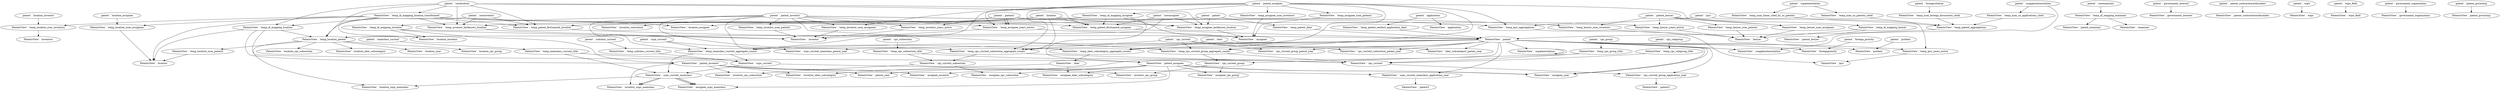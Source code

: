 digraph
{
	"`patent`.`patent_assignee`";
"`PatentsView`.`temp_id_mapping_assignee`";
"`patent`.`patent_inventor`";
"`PatentsView`.`temp_id_mapping_inventor`";
"`patent`.`patent_lawyer`";
"`PatentsView`.`temp_id_mapping_lawyer`";
"`patent`.`rawexaminer`";
"`PatentsView`.`temp_id_mapping_examiner`";
"`patent`.`rawlocation`";
"`PatentsView`.`temp_id_mapping_location_transformed`";
"`PatentsView`.`temp_id_mapping_location`";
"`patent`.`rawassignee`";
"`patent`.`location`";
"`PatentsView`.`temp_patent_firstnamed_assignee`";
"`patent`.`rawinventor`";
"`PatentsView`.`temp_patent_firstnamed_inventor`";
"`patent`.`foreigncitation`";
"`patent`.`usapplicationcitation`";
"`patent`.`uspatentcitation`";
"`PatentsView`.`temp_num_foreign_documents_cited`";
"`PatentsView`.`temp_num_us_applications_cited`";
"`PatentsView`.`temp_num_us_patents_cited`";
"`PatentsView`.`temp_num_times_cited_by_us_patents`";
"`PatentsView`.`temp_patent_aggregations`";
"`patent`.`application`";
"`PatentsView`.`temp_patent_earliest_application_date`";
"`patent`.`patent`";
"`PatentsView`.`temp_patent_date`";
"`patent`.`location_assignee`";
"`PatentsView`.`temp_location_num_assignees`";
"`patent`.`location_inventor`";
"`PatentsView`.`temp_location_num_inventors`";
"`PatentsView`.`temp_location_patent`";
"`PatentsView`.`temp_location_num_patents`";
"`PatentsView`.`temp_assignee_lastknown_location`";
"`PatentsView`.`temp_assignee_num_patents`";
"`PatentsView`.`temp_assignee_num_inventors`";
"`patent`.`patents`";
"`PatentsView`.`temp_assignee_years_active`";
"`PatentsView`.`temp_inventor_lastknown_location`";
"`PatentsView`.`temp_inventor_num_patents`";
"`PatentsView`.`temp_inventor_num_assignees`";
"`PatentsView`.`temp_inventor_years_active`";
"`PatentsView`.`temp_lawyer_num_patents`";
"`PatentsView`.`temp_lawyer_num_assignees`";
"`PatentsView`.`temp_lawyer_num_inventors`";
"`PatentsView`.`temp_lawyer_years_active`";
"`patent`.`cpc_current`";
"`PatentsView`.`patent`";
"`PatentsView`.`temp_cpc_current_subsection_aggregate_counts`";
"`patent`.`cpc_subsection`";
"`PatentsView`.`temp_cpc_subsection_title`";
"`PatentsView`.`temp_cpc_current_group_aggregate_counts`";
"`patent`.`cpc_group`";
"`PatentsView`.`temp_cpc_group_title`";
"`patent`.`cpc_subgroup`";
"`PatentsView`.`temp_cpc_subgroup_title`";
"`patent`.`ipcr`";
"`PatentsView`.`temp_ipcr_aggregations`";
"`PatentsView`.`temp_ipcr_years_active`";
"`patent`.`nber`";
"`PatentsView`.`temp_nber_subcategory_aggregate_counts`";
"`patent`.`uspc_current`";
"`PatentsView`.`temp_mainclass_current_aggregate_counts`";
"`patent`.`mainclass_current`";
"`PatentsView`.`temp_mainclass_current_title`";
"`patent`.`subclass_current`";
"`PatentsView`.`temp_subclass_current_title`";
"`PatentsView`.`patent_assignee`";
"`PatentsView`.`cpc_current_group`";
"`PatentsView`.`cpc_current_subsection`";
"`PatentsView`.`patent_inventor`";
"`PatentsView`.`nber`";
"`PatentsView`.`uspc_current_mainclass`";
"`PatentsView`.`location_assignee`";
"`PatentsView`.`assignee`";
"`PatentsView`.`location_inventor`";
"`PatentsView`.`inventor`";
"`PatentsView`.`patent_lawyer`";
"`PatentsView`.`lawyer`";
"`PatentsView`.`patent_examiner`";
"`PatentsView`.`examiner`";
"`PatentsView`.`location`";
"`PatentsView`.`inventors`";
"`PatentsView`.`location_cpc_subsection`";
"`PatentsView`.`location_cpc_group`";
"`PatentsView`.`location_uspc_mainclass`";
"`PatentsView`.`location_nber_subcategory`";
"`PatentsView`.`location_year`";
"`PatentsView`.`cpc_current`";
"`PatentsView`.`ipcr`";
"`PatentsView`.`uspc_current`";
"`PatentsView`.`application`";
"`PatentsView`.`assignee_cpc_group`";
"`PatentsView`.`assignee_cpc_subsection`";
"`PatentsView`.`assignee_inventor`";
"`PatentsView`.`assignee_nber_subcategory`";
"`PatentsView`.`assignee_uspc_mainclass`";
"`PatentsView`.`assignee_year`";
"`patent`.`patent_assignee`"->"`PatentsView`.`temp_id_mapping_assignee`";
"`PatentsView`.`temp_id_mapping_assignee`"->"`PatentsView`.`patent_assignee`";
"`PatentsView`.`temp_id_mapping_assignee`"->"`PatentsView`.`location_assignee`";
"`PatentsView`.`temp_id_mapping_assignee`"->"`PatentsView`.`assignee`";
"`patent`.`patent_inventor`"->"`PatentsView`.`temp_id_mapping_inventor`";
"`PatentsView`.`temp_id_mapping_inventor`"->"`PatentsView`.`patent_inventor`";
"`PatentsView`.`temp_id_mapping_inventor`"->"`PatentsView`.`location_inventor`";
"`PatentsView`.`temp_id_mapping_inventor`"->"`PatentsView`.`inventor`";
"`patent`.`patent_lawyer`"->"`PatentsView`.`temp_id_mapping_lawyer`";
"`PatentsView`.`temp_id_mapping_lawyer`"->"`PatentsView`.`patent_lawyer`";
"`PatentsView`.`temp_id_mapping_lawyer`"->"`PatentsView`.`lawyer`";
"`patent`.`rawexaminer`"->"`PatentsView`.`temp_id_mapping_examiner`";
"`PatentsView`.`temp_id_mapping_examiner`"->"`PatentsView`.`patent_examiner`";
"`PatentsView`.`temp_id_mapping_examiner`"->"`PatentsView`.`examiner`";
"`patent`.`rawlocation`"->"`PatentsView`.`temp_id_mapping_location_transformed`";
"`PatentsView`.`temp_id_mapping_location_transformed`"->"`PatentsView`.`location`";
"`PatentsView`.`temp_id_mapping_location_transformed`"->"`PatentsView`.`location_assignee`";
"`PatentsView`.`temp_id_mapping_location_transformed`"->"`PatentsView`.`location_inventor`";
"`patent`.`rawlocation`"->"`PatentsView`.`temp_id_mapping_location`";
"`PatentsView`.`temp_id_mapping_location_transformed`"->"`PatentsView`.`temp_id_mapping_location`";
"`PatentsView`.`temp_id_mapping_location`"->"`PatentsView`.`location`";
"`PatentsView`.`temp_id_mapping_location`"->"`PatentsView`.`patent_assignee`";
"`PatentsView`.`temp_id_mapping_location`"->"`PatentsView`.`patent_inventor`";
"`patent`.`rawlocation`"->"`PatentsView`.`temp_patent_firstnamed_assignee`";
"`patent`.`rawassignee`"->"`PatentsView`.`temp_patent_firstnamed_assignee`";
"`patent`.`location`"->"`PatentsView`.`temp_patent_firstnamed_assignee`";
"`PatentsView`.`temp_id_mapping_assignee`"->"`PatentsView`.`temp_patent_firstnamed_assignee`";
"`PatentsView`.`temp_id_mapping_location_transformed`"->"`PatentsView`.`temp_patent_firstnamed_assignee`";
"`PatentsView`.`temp_patent_firstnamed_assignee`"->"`PatentsView`.`patent`";
"`patent`.`rawlocation`"->"`PatentsView`.`temp_patent_firstnamed_inventor`";
"`patent`.`rawinventor`"->"`PatentsView`.`temp_patent_firstnamed_inventor`";
"`patent`.`location`"->"`PatentsView`.`temp_patent_firstnamed_inventor`";
"`PatentsView`.`temp_id_mapping_assignee`"->"`PatentsView`.`temp_patent_firstnamed_inventor`";
"`PatentsView`.`temp_id_mapping_location_transformed`"->"`PatentsView`.`temp_patent_firstnamed_inventor`";
"`PatentsView`.`temp_patent_firstnamed_inventor`"->"`PatentsView`.`patent`";
"`patent`.`foreigncitation`"->"`PatentsView`.`temp_num_foreign_documents_cited`";
"`patent`.`usapplicationcitation`"->"`PatentsView`.`temp_num_us_applications_cited`";
"`patent`.`uspatentcitation`"->"`PatentsView`.`temp_num_us_patents_cited`";
"`patent`.`uspatentcitation`"->"`PatentsView`.`temp_num_times_cited_by_us_patents`";
"`PatentsView`.`temp_num_foreign_documents_cited`"->"`PatentsView`.`temp_patent_aggregations`";
"`PatentsView`.`temp_num_us_applications_cited`"->"`PatentsView`.`temp_patent_aggregations`";
"`PatentsView`.`temp_num_us_patents_cited`"->"`PatentsView`.`temp_patent_aggregations`";
"`PatentsView`.`temp_num_times_cited_by_us_patents`"->"`PatentsView`.`temp_patent_aggregations`";
"`PatentsView`.`temp_patent_aggregations`"->"`PatentsView`.`patent`";
"`patent`.`application`"->"`PatentsView`.`temp_patent_earliest_application_date`";
"`PatentsView`.`temp_patent_earliest_application_date`"->"`PatentsView`.`patent`";
"`patent`.`patent`"->"`PatentsView`.`temp_patent_date`";
"`PatentsView`.`temp_patent_date`"->"`PatentsView`.`patent`";
"`patent`.`location_assignee`"->"`PatentsView`.`temp_location_num_assignees`";
"`PatentsView`.`temp_id_mapping_location_transformed`"->"`PatentsView`.`temp_location_num_assignees`";
"`PatentsView`.`temp_location_num_assignees`"->"`PatentsView`.`location`";
"`patent`.`location_inventor`"->"`PatentsView`.`temp_location_num_inventors`";
"`PatentsView`.`temp_id_mapping_location_transformed`"->"`PatentsView`.`temp_location_num_inventors`";
"`PatentsView`.`temp_location_num_inventors`"->"`PatentsView`.`inventors`";
"`patent`.`rawlocation`"->"`PatentsView`.`temp_location_patent`";
"`patent`.`rawinventor`"->"`PatentsView`.`temp_location_patent`";
"`patent`.`rawassignee`"->"`PatentsView`.`temp_location_patent`";
"`PatentsView`.`temp_id_mapping_location`"->"`PatentsView`.`temp_location_patent`";
"`PatentsView`.`temp_location_patent`"->"`PatentsView`.`location_cpc_subsection`";
"`PatentsView`.`temp_location_patent`"->"`PatentsView`.`location_cpc_group`";
"`PatentsView`.`temp_location_patent`"->"`PatentsView`.`location_uspc_mainclass`";
"`PatentsView`.`temp_location_patent`"->"`PatentsView`.`location_nber_subcategory`";
"`PatentsView`.`temp_location_patent`"->"`PatentsView`.`location_year`";
"`PatentsView`.`temp_location_patent`"->"`PatentsView`.`temp_location_num_patents`";
"`PatentsView`.`temp_location_num_patents`"->"`PatentsView`.`location`";
"`patent`.`rawassignee`"->"`PatentsView`.`temp_assignee_lastknown_location`";
"`patent`.`patent`"->"`PatentsView`.`temp_assignee_lastknown_location`";
"`patent`.`location`"->"`PatentsView`.`temp_assignee_lastknown_location`";
"`patent`.`rawlocation`"->"`PatentsView`.`temp_assignee_lastknown_location`";
"`PatentsView`.`temp_id_mapping_location_transformed`"->"`PatentsView`.`temp_assignee_lastknown_location`";
"`PatentsView`.`temp_assignee_lastknown_location`"->"`PatentsView`.`assignee`";
"`patent`.`patent_assignee`"->"`PatentsView`.`temp_assignee_num_patents`";
"`PatentsView`.`temp_assignee_num_patents`"->"`PatentsView`.`assignee`";
"`patent`.`patent_assignee`"->"`PatentsView`.`temp_assignee_num_inventors`";
"`PatentsView`.`temp_assignee_num_inventors`"->"`PatentsView`.`assignee`";
"`patent`.`patent_assignee`"->"`PatentsView`.`temp_assignee_years_active`";
"`patent`.`patents`"->"`PatentsView`.`temp_assignee_years_active`";
"`PatentsView`.`temp_assignee_years_active`"->"`PatentsView`.`assignee`";
"`patent`.`rawinventor`"->"`PatentsView`.`temp_inventor_lastknown_location`";
"`patent`.`patent`"->"`PatentsView`.`temp_inventor_lastknown_location`";
"`patent`.`location`"->"`PatentsView`.`temp_inventor_lastknown_location`";
"`patent`.`rawlocation`"->"`PatentsView`.`temp_inventor_lastknown_location`";
"`PatentsView`.`temp_id_mapping_location_transformed`"->"`PatentsView`.`temp_inventor_lastknown_location`";
"`PatentsView`.`temp_inventor_lastknown_location`"->"`PatentsView`.`inventor`";
"`patent`.`patent_inventor`"->"`PatentsView`.`temp_inventor_num_patents`";
"`PatentsView`.`temp_inventor_num_patents`"->"`PatentsView`.`inventor`";
"`patent`.`patent_inventor`"->"`PatentsView`.`temp_inventor_num_assignees`";
"`patent`.`patent_assignee`"->"`PatentsView`.`temp_inventor_num_assignees`";
"`PatentsView`.`temp_inventor_num_assignees`"->"`PatentsView`.`inventor`";
"`patent`.`patent_inventor`"->"`PatentsView`.`temp_inventor_years_active`";
"`patent`.`patents`"->"`PatentsView`.`temp_inventor_years_active`";
"`PatentsView`.`temp_inventor_years_active`"->"`PatentsView`.`inventor`";
"`patent`.`patent_inventor`"->"`PatentsView`.`temp_assignee_years_active`";
"`patent`.`patents`"->"`PatentsView`.`temp_assignee_years_active`";
"`PatentsView`.`temp_assignee_years_active`"->"`PatentsView`.`inventor`";
"`patent`.`patent_lawyer`"->"`PatentsView`.`temp_lawyer_num_patents`";
"`PatentsView`.`temp_lawyer_num_patents`"->"`PatentsView`.`lawyer`";
"`patent`.`patent_lawyer`"->"`PatentsView`.`temp_lawyer_num_assignees`";
"`patent`.`patent_assignee`"->"`PatentsView`.`temp_lawyer_num_assignees`";
"`PatentsView`.`temp_lawyer_num_assignees`"->"`PatentsView`.`lawyer`";
"`patent`.`patent_lawyer`"->"`PatentsView`.`temp_lawyer_num_inventors`";
"`patent`.`patent_inventor`"->"`PatentsView`.`temp_lawyer_num_inventors`";
"`PatentsView`.`temp_lawyer_num_inventors`"->"`PatentsView`.`lawyer`";
"`patent`.`patent_lawyer`"->"`PatentsView`.`temp_lawyer_years_active`";
"`patent`.`patents`"->"`PatentsView`.`temp_lawyer_years_active`";
"`PatentsView`.`temp_lawyer_years_active`"->"`PatentsView`.`lawyer`";
"`patent`.`cpc_current`"->"`PatentsView`.`temp_cpc_current_subsection_aggregate_counts`";
"`patent`.`patent_assignee`"->"`PatentsView`.`temp_cpc_current_subsection_aggregate_counts`";
"`patent`.`location`"->"`PatentsView`.`temp_cpc_current_subsection_aggregate_counts`";
"`patent`.`patent_inventor`"->"`PatentsView`.`temp_cpc_current_subsection_aggregate_counts`";
"`PatentsView`.`patent`"->"`PatentsView`.`temp_cpc_current_subsection_aggregate_counts`";
"`PatentsView`.`temp_cpc_current_subsection_aggregate_counts`"->"`PatentsView`.`cpc_current`";
"`PatentsView`.`temp_cpc_current_subsection_aggregate_counts`"->"`PatentsView`.`cpc_current_subsection`";
"`patent`.`cpc_subsection`"->"`PatentsView`.`temp_cpc_subsection_title`";
"`PatentsView`.`temp_cpc_subsection_title`"->"`PatentsView`.`cpc_current`";
"`PatentsView`.`temp_cpc_subsection_title`"->"`PatentsView`.`cpc_current_subsection`";
"`patent`.`cpc_current`"->"`PatentsView`.`temp_cpc_current_group_aggregate_counts`";
"`patent`.`patent_assignee`"->"`PatentsView`.`temp_cpc_current_group_aggregate_counts`";
"`patent`.`patent_inventor`"->"`PatentsView`.`temp_cpc_current_group_aggregate_counts`";
"`PatentsView`.`patent`"->"`PatentsView`.`temp_cpc_current_group_aggregate_counts`";
"`PatentsView`.`temp_cpc_current_group_aggregate_counts`"->"`PatentsView`.`cpc_current`";
"`PatentsView`.`temp_cpc_current_group_aggregate_counts`"->"`PatentsView`.`cpc_current_group`";
"`patent`.`cpc_group`"->"`PatentsView`.`temp_cpc_group_title`";
"`PatentsView`.`temp_cpc_group_title`"->"`PatentsView`.`cpc_current`";
"`PatentsView`.`temp_cpc_group_title`"->"`PatentsView`.`cpc_current_group`";
"`patent`.`cpc_subgroup`"->"`PatentsView`.`temp_cpc_subgroup_title`";
"`PatentsView`.`temp_cpc_subgroup_title`"->"`PatentsView`.`cpc_current`";
"`patent`.`ipcr`"->"`PatentsView`.`temp_ipcr_aggregations`";
"`patent`.`patent_assignee`"->"`PatentsView`.`temp_ipcr_aggregations`";
"`patent`.`patent_inventor`"->"`PatentsView`.`temp_ipcr_aggregations`";
"`PatentsView`.`temp_ipcr_aggregations`"->"`PatentsView`.`ipcr`";
"`patent`.`ipcr`"->"`PatentsView`.`temp_ipcr_years_active`";
"`PatentsView`.`patent`"->"`PatentsView`.`temp_ipcr_years_active`";
"`PatentsView`.`temp_ipcr_years_active`"->"`PatentsView`.`ipcr`";
"`patent`.`nber`"->"`PatentsView`.`temp_nber_subcategory_aggregate_counts`";
"`patent`.`patent_assignee`"->"`PatentsView`.`temp_nber_subcategory_aggregate_counts`";
"`patent`.`patent_inventor`"->"`PatentsView`.`temp_nber_subcategory_aggregate_counts`";
"`PatentsView`.`patent`"->"`PatentsView`.`temp_nber_subcategory_aggregate_counts`";
"`PatentsView`.`temp_nber_subcategory_aggregate_counts`"->"`PatentsView`.`nber`";
"`patent`.`uspc_current`"->"`PatentsView`.`temp_mainclass_current_aggregate_counts`";
"`patent`.`patent_assignee`"->"`PatentsView`.`temp_mainclass_current_aggregate_counts`";
"`patent`.`patent_inventor`"->"`PatentsView`.`temp_mainclass_current_aggregate_counts`";
"`PatentsView`.`patent`"->"`PatentsView`.`temp_mainclass_current_aggregate_counts`";
"`PatentsView`.`temp_mainclass_current_aggregate_counts`"->"`PatentsView`.`uspc_current`";
"`patent`.`mainclass_current`"->"`PatentsView`.`temp_mainclass_current_title`";
"`PatentsView`.`temp_mainclass_current_title`"->"`PatentsView`.`uspc_current`";
"`patent`.`subclass_current`"->"`PatentsView`.`temp_subclass_current_title`";
"`PatentsView`.`temp_subclass_current_title`"->"`PatentsView`.`uspc_current`";
"`patent`.`application`"->"`PatentsView`.`application`";
"`PatentsView`.`patent_assignee`"->"`PatentsView`.`assignee_cpc_group`";
"`PatentsView`.`cpc_current_group`"->"`PatentsView`.`assignee_cpc_group`";
"`PatentsView`.`patent_assignee`"->"`PatentsView`.`assignee_cpc_subsection`";
"`PatentsView`.`cpc_current_subsection`"->"`PatentsView`.`assignee_cpc_subsection`";
"`PatentsView`.`patent_assignee`"->"`PatentsView`.`assignee_inventor`";
"`PatentsView`.`patent_inventor`"->"`PatentsView`.`assignee_inventor`";
"`PatentsView`.`patent_assignee`"->"`PatentsView`.`assignee_nber_subcategory`";
"`PatentsView`.`nber`"->"`PatentsView`.`assignee_nber_subcategory`";
"`PatentsView`.`patent_assignee`"->"`PatentsView`.`assignee_uspc_mainclass`";
"`PatentsView`.`uspc_current_mainclass`"->"`PatentsView`.`assignee_uspc_mainclass`";
"`PatentsView`.`patent_assignee`"->"`PatentsView`.`assignee_year`";
"`PatentsView`.`patent`"->"`PatentsView`.`assignee_year`";
"`PatentsView`.`patent_assignee`"->"`PatentsView`.`assignee_year`";
"`PatentsView`.`patent`"->"`PatentsView`.`assignee_year`";
"`PatentsView`.`cpc_current`"->"`PatentsView`.`cpc_current_group_application_year`";
"`PatentsView`.`patent`"->"`PatentsView`.`cpc_current_group_application_year`";
"`PatentsView`.`cpc_current_group_application_year`"->"`PatentsView`.`patent2`";
"`patent`.`cpc_current`"->"`PatentsView`.`cpc_current_group_patent_year`";
"`PatentsView`.`patent`"->"`PatentsView`.`cpc_current_group_patent_year`";
"`patent`.`cpc_current`"->"`PatentsView`.`cpc_current_subsection_patent_year`";
"`PatentsView`.`patent`"->"`PatentsView`.`cpc_current_subsection_patent_year`";
"`patent`.`foreign_priority`"->"`PatentsView`.`foreignpriority`";
"`PatentsView`.`patent`"->"`PatentsView`.`foreignpriority`";
"`patent`.`government_interest`"->"`PatentsView`.`government_interest`";
"`patent`.`patent_inventor`"->"`PatentsView`.`inventor_coinventor`";
"`PatentsView`.`patent_inventor`"->"`PatentsView`.`inventor_cpc_group`";
"`PatentsView`.`cpc_current_group`"->"`PatentsView`.`inventor_cpc_group`";
"`PatentsView`.`patent_inventor`"->"`PatentsView`.`inventor_cpc_subsection`";
"`PatentsView`.`cpc_current_subsection`"->"`PatentsView`.`inventor_cpc_subsection`";
"`PatentsView`.`patent_inventor`"->"`PatentsView`.`inventor_nber_subcategory`";
"`PatentsView`.`nber`"->"`PatentsView`.`inventor_nber_subcategory`";
"`PatentsView`.`patent_inventor`"->"`PatentsView`.`inventor_uspc_mainclass`";
"`PatentsView`.`uspc_current_mainclass`"->"`PatentsView`.`inventor_uspc_mainclass`";
"`PatentsView`.`patent_inventor`"->"`PatentsView`.`patent_year`";
"`PatentsView`.`patent`"->"`PatentsView`.`patent_year`";
"`patent`.`nber`"->"`PatentsView`.`nber_subcategory_patent_year`";
"`PatentsView`.`patent`"->"`PatentsView`.`nber_subcategory_patent_year`";
"`patent`.`patent_contractawardnumber`"->"`PatentsView`.`patent_contractawardnumber`";
"`patent`.`pctdata`"->"`PatentsView`.`pctdata`";
"`PatentsView`.`patent`"->"`PatentsView`.`pctdata`";
"`patent`.`usapplicationcitation`"->"`PatentsView`.`usapplicationcitation`";
"`PatentsView`.`patent`"->"`PatentsView`.`usapplicationcitation`";
"`PatentsView`.`uspatentcitation`"->"`PatentsView`.`uspatentcitation`";
"`PatentsView`.`patent`"->"`PatentsView`.`uspatentcitation`";
"`PatentsView`.`uspc_current`"->"`PatentsView`.`uspc_current_mainclass_application_year`";
"`PatentsView`.`patent`"->"`PatentsView`.`uspc_current_mainclass_application_year`";
"`PatentsView`.`uspc_current_mainclass_application_year`"->"`PatentsView`.`patent3`";
"`patent`.`uspc_current`"->"`PatentsView`.`uspc_current_mainclass_patent_year`";
"`PatentsView`.`patent`"->"`PatentsView`.`uspc_current_mainclass_patent_year`";
"`PatentsView`.`uspc_current`"->"`PatentsView`.`uspc_current_mainclass`";
"`PatentsView`.`temp_mainclass_current_title`"->"`PatentsView`.`uspc_current_mainclass`";
"`PatentsView`.`temp_mainclass_current_aggregate_counts`"->"`PatentsView`.`uspc_current_mainclass`";
"`PatentsView`.`uspc_current_mainclass`"->"`PatentsView`.`inventor_uspc_mainclass`";
"`PatentsView`.`uspc_current_mainclass`"->"`PatentsView`.`assignee_uspc_mainclass`";
"`PatentsView`.`uspc_current_mainclass`"->"`PatentsView`.`assignee_uspc_mainclass`";
"`PatentsView`.`uspc_current_mainclass`"->"`PatentsView`.`location_uspc_mainclass`";
"`patent`.`wipo`"->"`PatentsView`.`wipo`";
"`patent`.`wipo_field`"->"`PatentsView`.`wipo_field`";
"`patent`.`government_organization`"->"`PatentsView`.`government_organization`";
"`patent`.`patent_govintorg`"->"`PatentsView`.`patent_govintorg`";
}